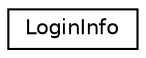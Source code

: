 digraph "Graphical Class Hierarchy"
{
 // LATEX_PDF_SIZE
  edge [fontname="Helvetica",fontsize="10",labelfontname="Helvetica",labelfontsize="10"];
  node [fontname="Helvetica",fontsize="10",shape=record];
  rankdir="LR";
  Node0 [label="LoginInfo",height=0.2,width=0.4,color="black", fillcolor="white", style="filled",URL="$structLoginInfo.html",tooltip=" "];
}
